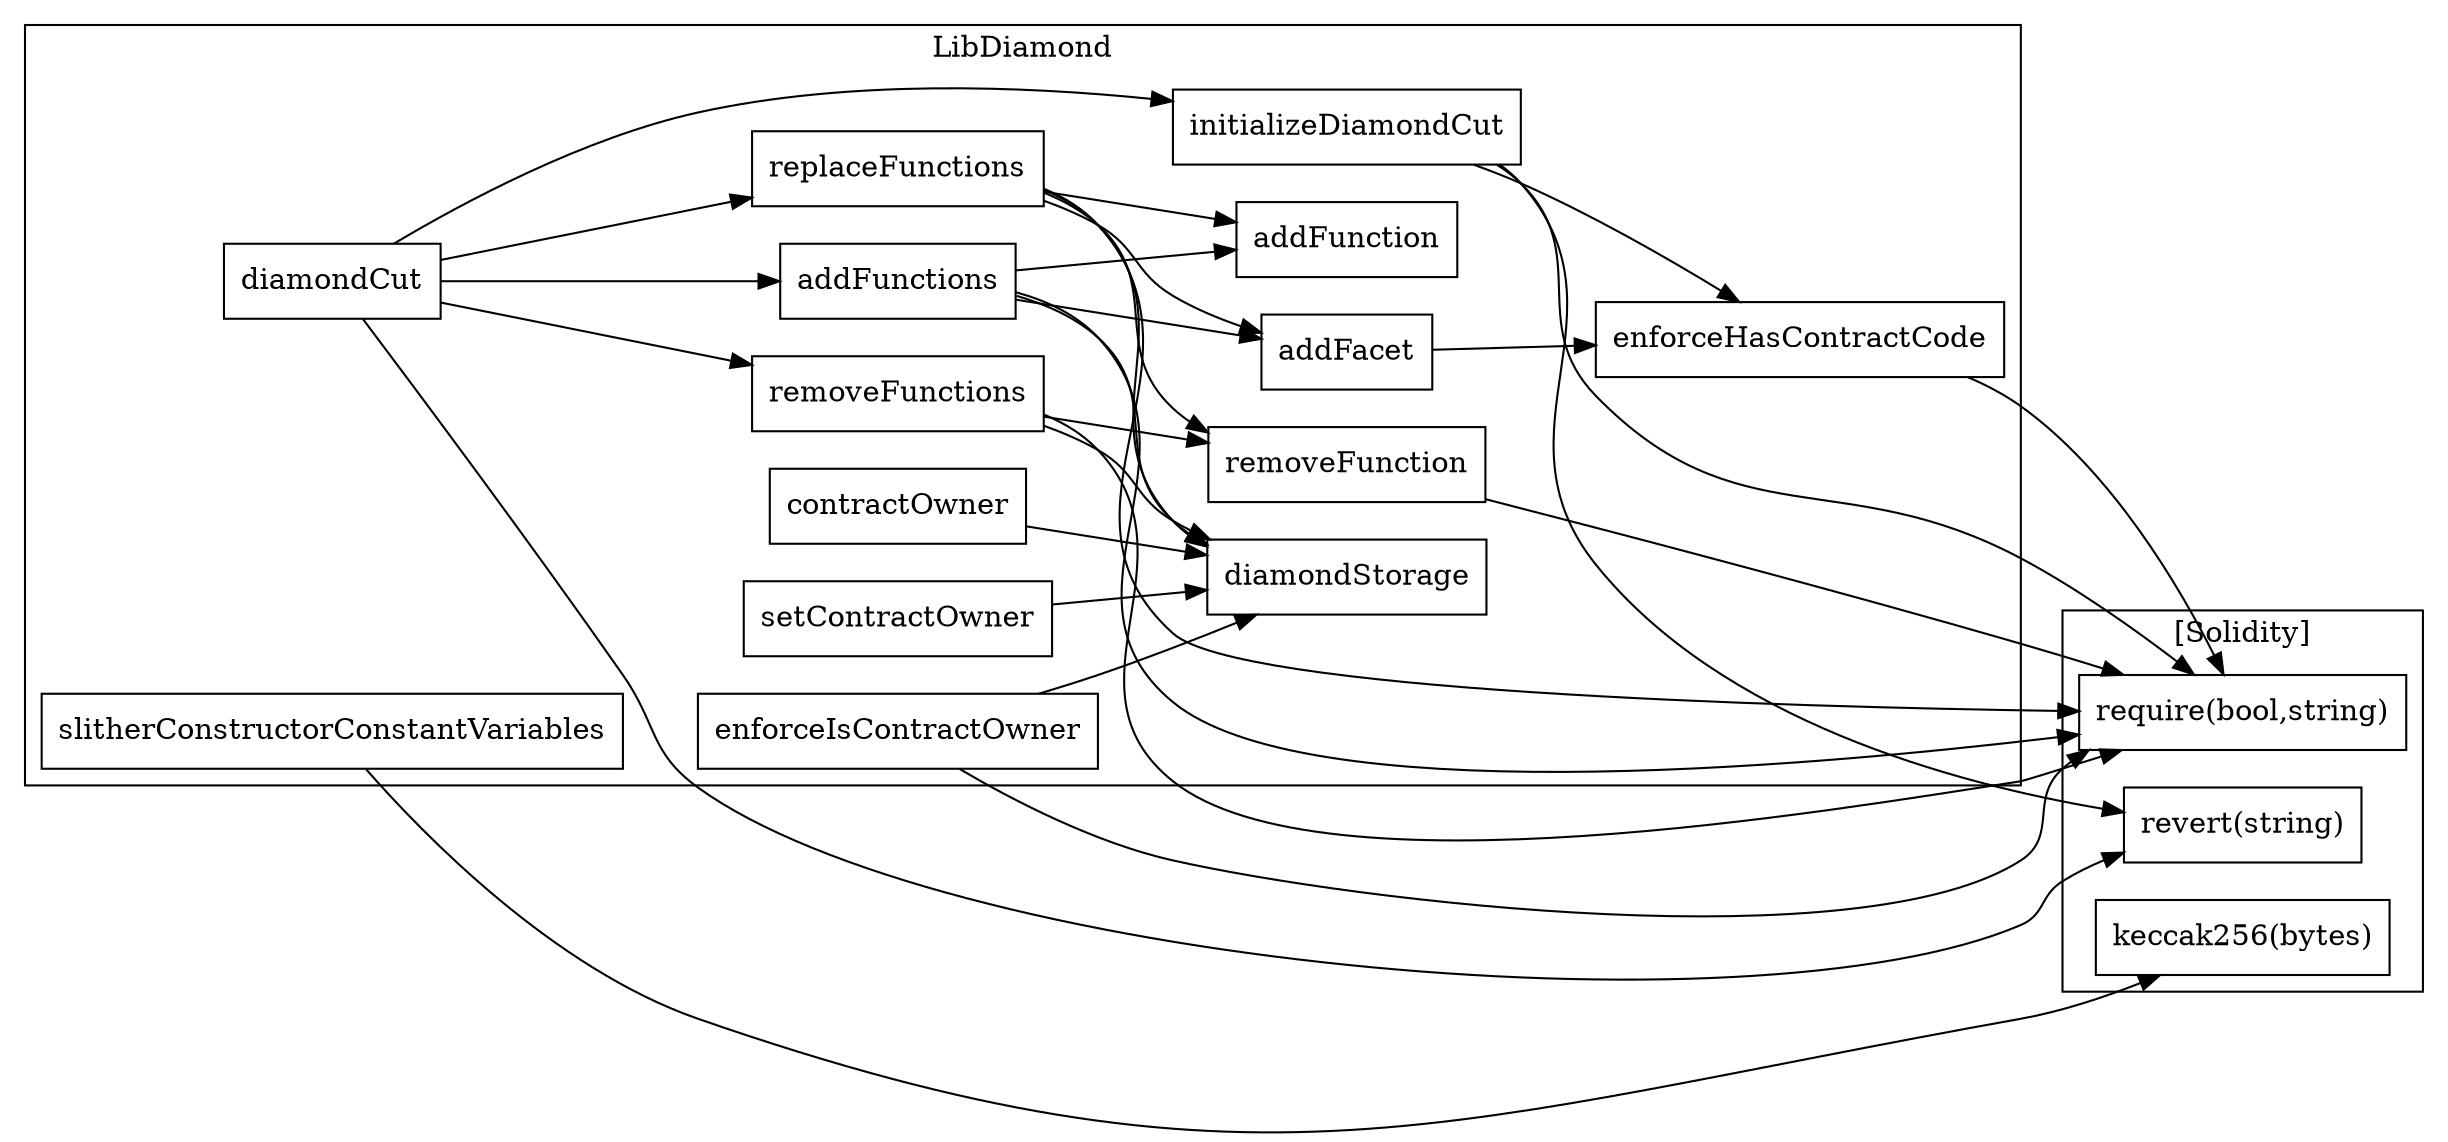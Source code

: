strict digraph {
rankdir="LR"
node [shape=box]
subgraph cluster_988_LibDiamond {
label = "LibDiamond"
"988_removeFunctions" [label="removeFunctions"]
"988_addFacet" [label="addFacet"]
"988_diamondStorage" [label="diamondStorage"]
"988_enforceHasContractCode" [label="enforceHasContractCode"]
"988_enforceIsContractOwner" [label="enforceIsContractOwner"]
"988_initializeDiamondCut" [label="initializeDiamondCut"]
"988_slitherConstructorConstantVariables" [label="slitherConstructorConstantVariables"]
"988_removeFunction" [label="removeFunction"]
"988_contractOwner" [label="contractOwner"]
"988_replaceFunctions" [label="replaceFunctions"]
"988_addFunction" [label="addFunction"]
"988_addFunctions" [label="addFunctions"]
"988_diamondCut" [label="diamondCut"]
"988_setContractOwner" [label="setContractOwner"]
"988_setContractOwner" -> "988_diamondStorage"
"988_addFunctions" -> "988_addFacet"
"988_replaceFunctions" -> "988_diamondStorage"
"988_addFunctions" -> "988_addFunction"
"988_replaceFunctions" -> "988_addFunction"
"988_removeFunctions" -> "988_removeFunction"
"988_removeFunctions" -> "988_diamondStorage"
"988_diamondCut" -> "988_replaceFunctions"
"988_addFunctions" -> "988_diamondStorage"
"988_initializeDiamondCut" -> "988_enforceHasContractCode"
"988_diamondCut" -> "988_initializeDiamondCut"
"988_diamondCut" -> "988_addFunctions"
"988_replaceFunctions" -> "988_removeFunction"
"988_contractOwner" -> "988_diamondStorage"
"988_addFacet" -> "988_enforceHasContractCode"
"988_enforceIsContractOwner" -> "988_diamondStorage"
"988_replaceFunctions" -> "988_addFacet"
"988_diamondCut" -> "988_removeFunctions"
}subgraph cluster_solidity {
label = "[Solidity]"
"require(bool,string)" 
"revert(string)" 
"keccak256(bytes)" 
"988_initializeDiamondCut" -> "require(bool,string)"
"988_replaceFunctions" -> "require(bool,string)"
"988_removeFunctions" -> "require(bool,string)"
"988_enforceIsContractOwner" -> "require(bool,string)"
"988_enforceHasContractCode" -> "require(bool,string)"
"988_diamondCut" -> "revert(string)"
"988_removeFunction" -> "require(bool,string)"
"988_addFunctions" -> "require(bool,string)"
"988_slitherConstructorConstantVariables" -> "keccak256(bytes)"
"988_initializeDiamondCut" -> "revert(string)"
}
}